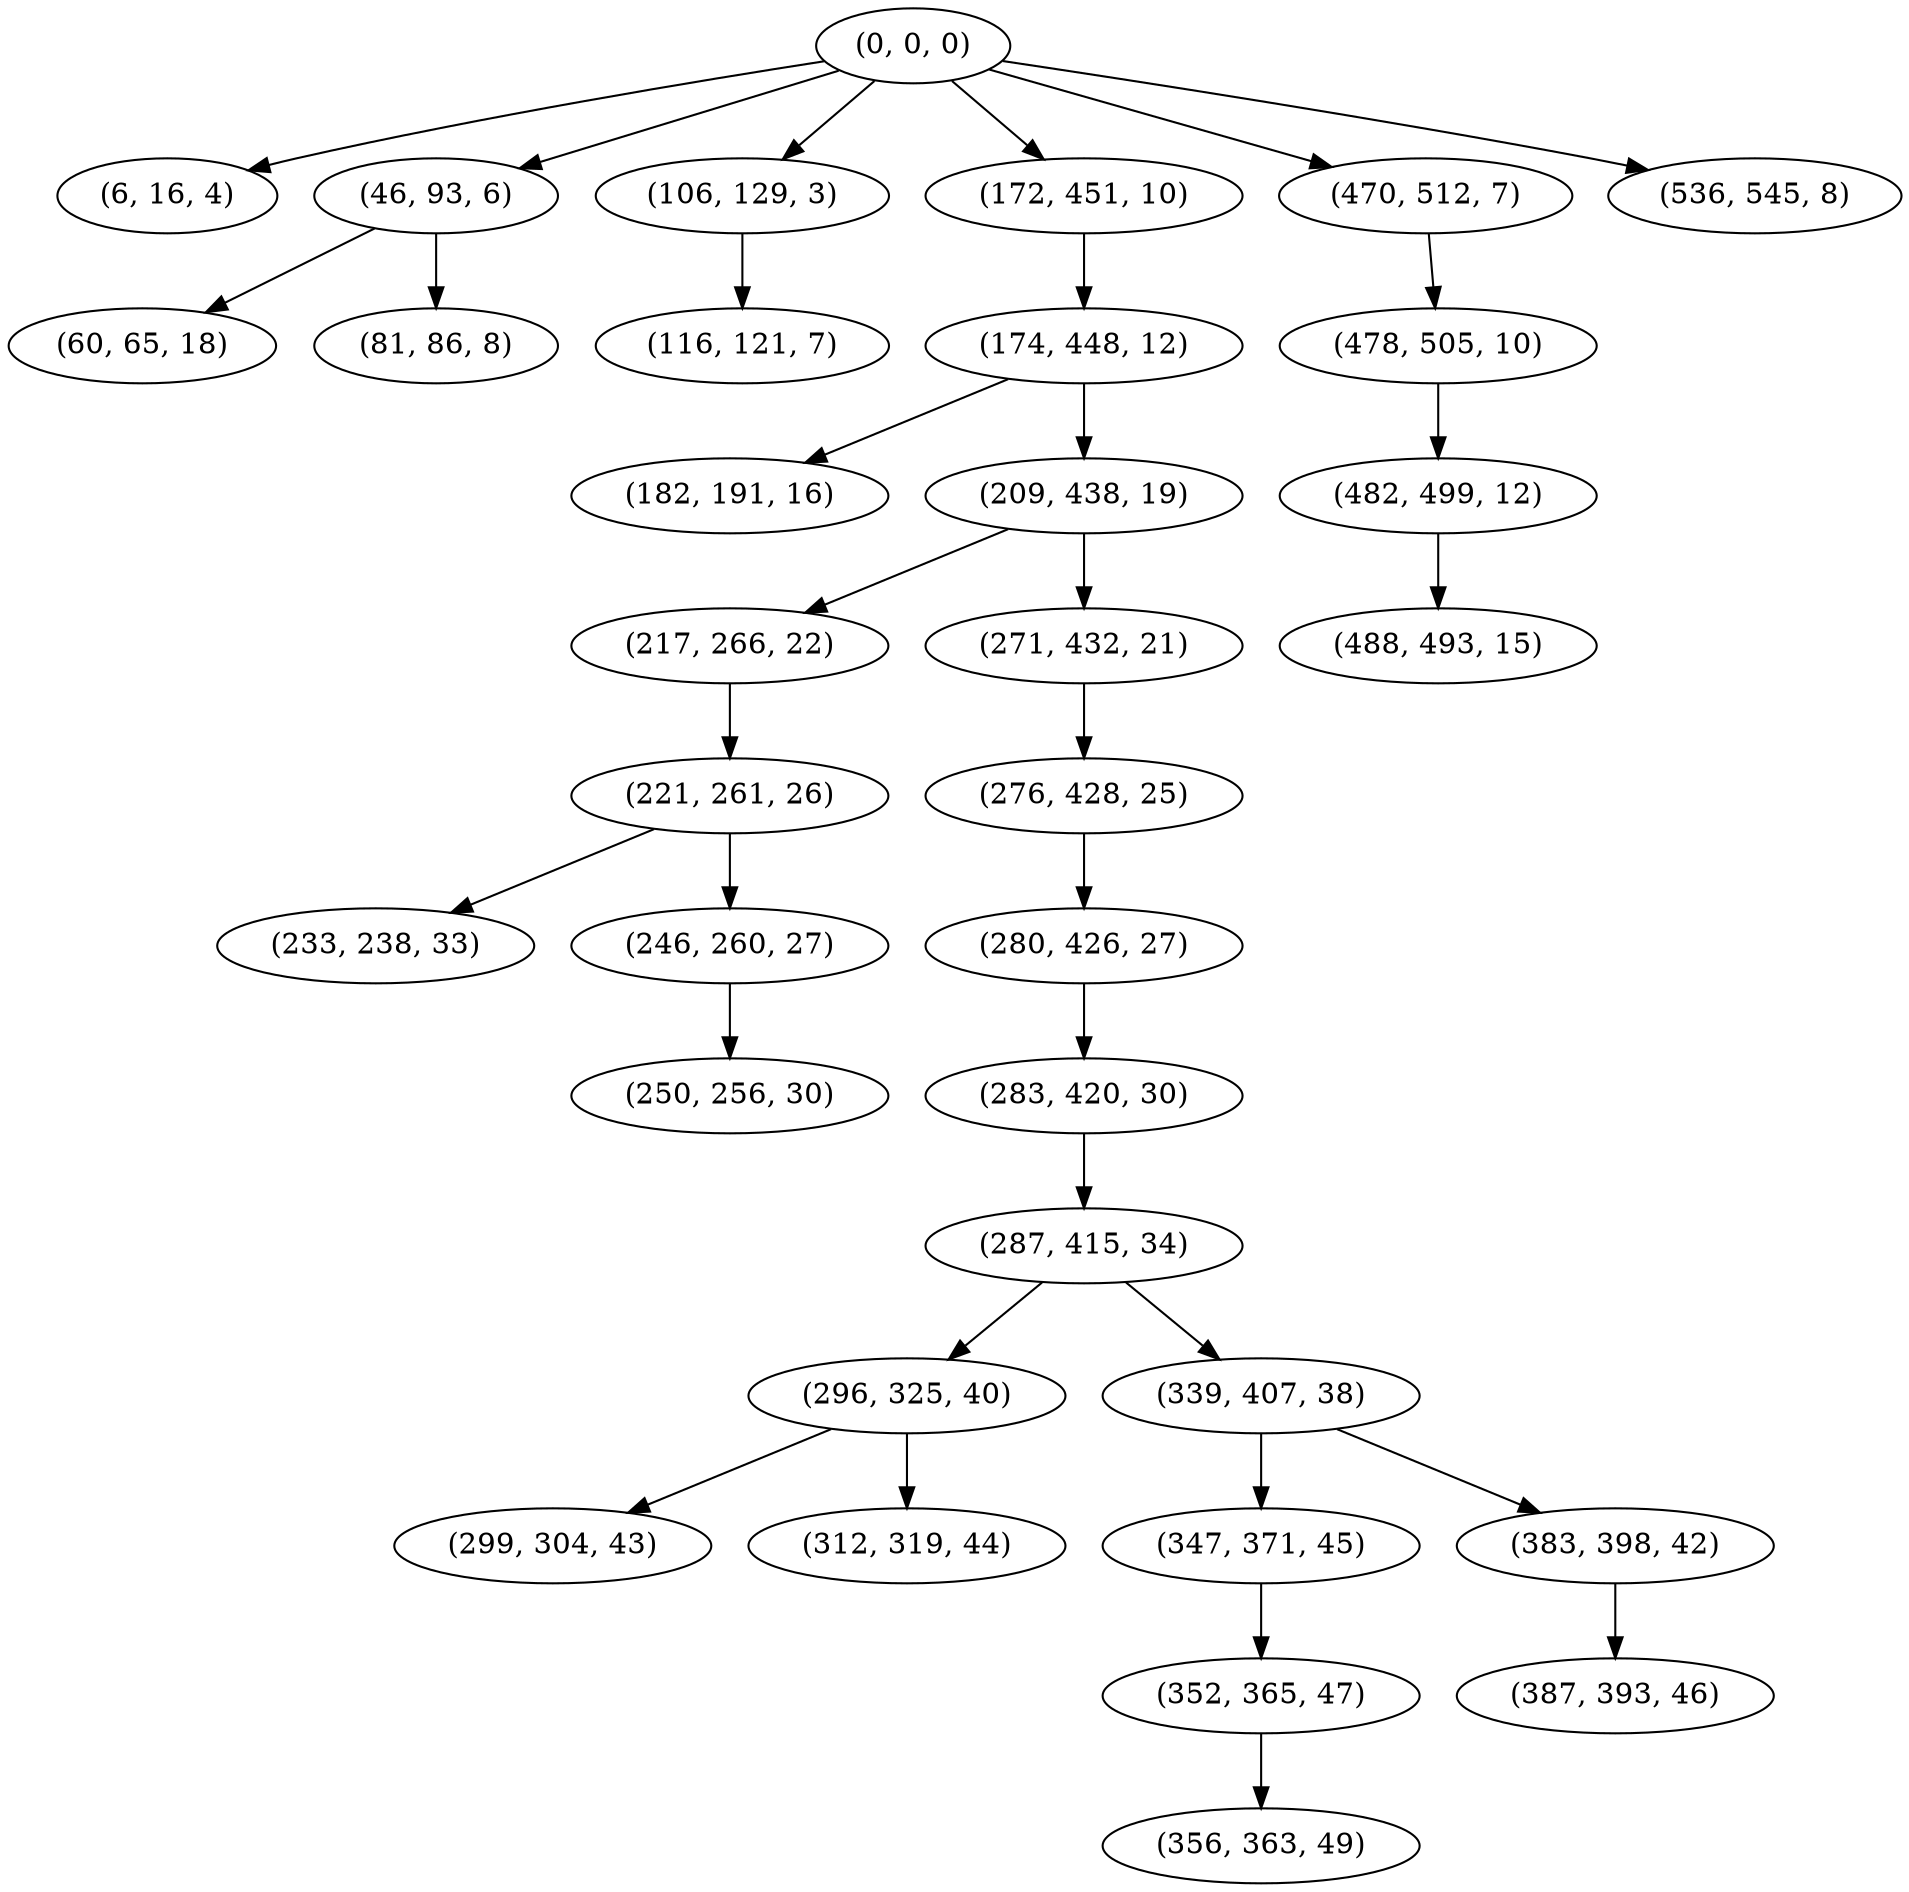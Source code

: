 digraph tree {
    "(0, 0, 0)";
    "(6, 16, 4)";
    "(46, 93, 6)";
    "(60, 65, 18)";
    "(81, 86, 8)";
    "(106, 129, 3)";
    "(116, 121, 7)";
    "(172, 451, 10)";
    "(174, 448, 12)";
    "(182, 191, 16)";
    "(209, 438, 19)";
    "(217, 266, 22)";
    "(221, 261, 26)";
    "(233, 238, 33)";
    "(246, 260, 27)";
    "(250, 256, 30)";
    "(271, 432, 21)";
    "(276, 428, 25)";
    "(280, 426, 27)";
    "(283, 420, 30)";
    "(287, 415, 34)";
    "(296, 325, 40)";
    "(299, 304, 43)";
    "(312, 319, 44)";
    "(339, 407, 38)";
    "(347, 371, 45)";
    "(352, 365, 47)";
    "(356, 363, 49)";
    "(383, 398, 42)";
    "(387, 393, 46)";
    "(470, 512, 7)";
    "(478, 505, 10)";
    "(482, 499, 12)";
    "(488, 493, 15)";
    "(536, 545, 8)";
    "(0, 0, 0)" -> "(6, 16, 4)";
    "(0, 0, 0)" -> "(46, 93, 6)";
    "(0, 0, 0)" -> "(106, 129, 3)";
    "(0, 0, 0)" -> "(172, 451, 10)";
    "(0, 0, 0)" -> "(470, 512, 7)";
    "(0, 0, 0)" -> "(536, 545, 8)";
    "(46, 93, 6)" -> "(60, 65, 18)";
    "(46, 93, 6)" -> "(81, 86, 8)";
    "(106, 129, 3)" -> "(116, 121, 7)";
    "(172, 451, 10)" -> "(174, 448, 12)";
    "(174, 448, 12)" -> "(182, 191, 16)";
    "(174, 448, 12)" -> "(209, 438, 19)";
    "(209, 438, 19)" -> "(217, 266, 22)";
    "(209, 438, 19)" -> "(271, 432, 21)";
    "(217, 266, 22)" -> "(221, 261, 26)";
    "(221, 261, 26)" -> "(233, 238, 33)";
    "(221, 261, 26)" -> "(246, 260, 27)";
    "(246, 260, 27)" -> "(250, 256, 30)";
    "(271, 432, 21)" -> "(276, 428, 25)";
    "(276, 428, 25)" -> "(280, 426, 27)";
    "(280, 426, 27)" -> "(283, 420, 30)";
    "(283, 420, 30)" -> "(287, 415, 34)";
    "(287, 415, 34)" -> "(296, 325, 40)";
    "(287, 415, 34)" -> "(339, 407, 38)";
    "(296, 325, 40)" -> "(299, 304, 43)";
    "(296, 325, 40)" -> "(312, 319, 44)";
    "(339, 407, 38)" -> "(347, 371, 45)";
    "(339, 407, 38)" -> "(383, 398, 42)";
    "(347, 371, 45)" -> "(352, 365, 47)";
    "(352, 365, 47)" -> "(356, 363, 49)";
    "(383, 398, 42)" -> "(387, 393, 46)";
    "(470, 512, 7)" -> "(478, 505, 10)";
    "(478, 505, 10)" -> "(482, 499, 12)";
    "(482, 499, 12)" -> "(488, 493, 15)";
}
